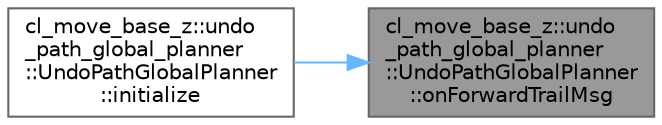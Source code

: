 digraph "cl_move_base_z::undo_path_global_planner::UndoPathGlobalPlanner::onForwardTrailMsg"
{
 // LATEX_PDF_SIZE
  bgcolor="transparent";
  edge [fontname=Helvetica,fontsize=10,labelfontname=Helvetica,labelfontsize=10];
  node [fontname=Helvetica,fontsize=10,shape=box,height=0.2,width=0.4];
  rankdir="RL";
  Node1 [label="cl_move_base_z::undo\l_path_global_planner\l::UndoPathGlobalPlanner\l::onForwardTrailMsg",height=0.2,width=0.4,color="gray40", fillcolor="grey60", style="filled", fontcolor="black",tooltip=" "];
  Node1 -> Node2 [dir="back",color="steelblue1",style="solid"];
  Node2 [label="cl_move_base_z::undo\l_path_global_planner\l::UndoPathGlobalPlanner\l::initialize",height=0.2,width=0.4,color="grey40", fillcolor="white", style="filled",URL="$classcl__move__base__z_1_1undo__path__global__planner_1_1UndoPathGlobalPlanner.html#a69e0fbb98872f108f679b2a6620638f5",tooltip=" "];
}
